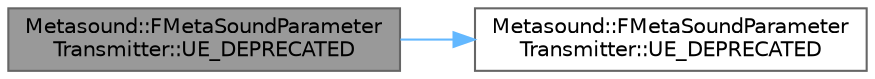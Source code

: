 digraph "Metasound::FMetaSoundParameterTransmitter::UE_DEPRECATED"
{
 // INTERACTIVE_SVG=YES
 // LATEX_PDF_SIZE
  bgcolor="transparent";
  edge [fontname=Helvetica,fontsize=10,labelfontname=Helvetica,labelfontsize=10];
  node [fontname=Helvetica,fontsize=10,shape=box,height=0.2,width=0.4];
  rankdir="LR";
  Node1 [id="Node000001",label="Metasound::FMetaSoundParameter\lTransmitter::UE_DEPRECATED",height=0.2,width=0.4,color="gray40", fillcolor="grey60", style="filled", fontcolor="black",tooltip="Creates a unique send address using the given InstanceID."];
  Node1 -> Node2 [id="edge1_Node000001_Node000002",color="steelblue1",style="solid",tooltip=" "];
  Node2 [id="Node000002",label="Metasound::FMetaSoundParameter\lTransmitter::UE_DEPRECATED",height=0.2,width=0.4,color="grey40", fillcolor="white", style="filled",URL="$dd/d22/classMetasound_1_1FMetaSoundParameterTransmitter.html#a536dba6c53bd2633bae257b96604dc51",tooltip="Creates a unique send address using the given MetaSound environment."];
}
